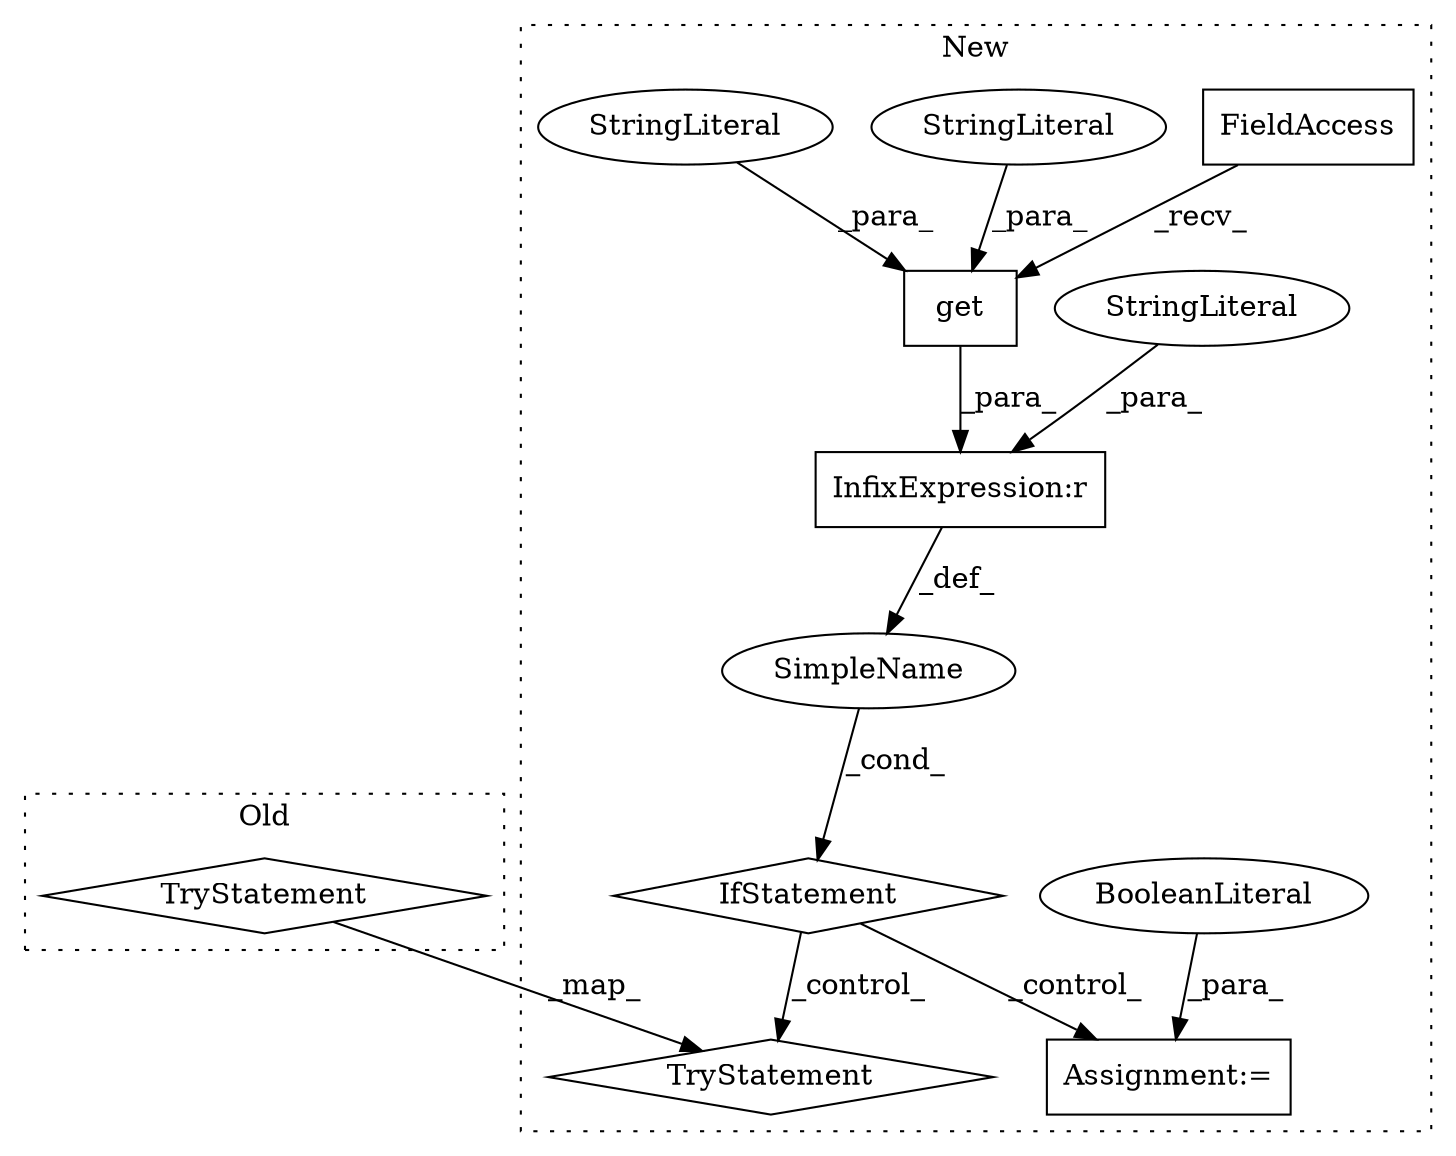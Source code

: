 digraph G {
subgraph cluster0 {
1 [label="TryStatement" a="54" s="538" l="4" shape="diamond"];
label = "Old";
style="dotted";
}
subgraph cluster1 {
2 [label="TryStatement" a="54" s="590" l="4" shape="diamond"];
3 [label="IfStatement" a="25" s="538,580" l="4,2" shape="diamond"];
4 [label="SimpleName" a="42" s="" l="" shape="ellipse"];
5 [label="Assignment:=" a="7" s="834" l="1" shape="box"];
6 [label="InfixExpression:r" a="27" s="573" l="4" shape="box"];
7 [label="BooleanLiteral" a="9" s="835" l="5" shape="ellipse"];
8 [label="get" a="32" s="553,572" l="4,1" shape="box"];
9 [label="FieldAccess" a="22" s="542" l="10" shape="box"];
10 [label="StringLiteral" a="45" s="577" l="3" shape="ellipse"];
11 [label="StringLiteral" a="45" s="557" l="11" shape="ellipse"];
12 [label="StringLiteral" a="45" s="569" l="3" shape="ellipse"];
label = "New";
style="dotted";
}
1 -> 2 [label="_map_"];
3 -> 5 [label="_control_"];
3 -> 2 [label="_control_"];
4 -> 3 [label="_cond_"];
6 -> 4 [label="_def_"];
7 -> 5 [label="_para_"];
8 -> 6 [label="_para_"];
9 -> 8 [label="_recv_"];
10 -> 6 [label="_para_"];
11 -> 8 [label="_para_"];
12 -> 8 [label="_para_"];
}